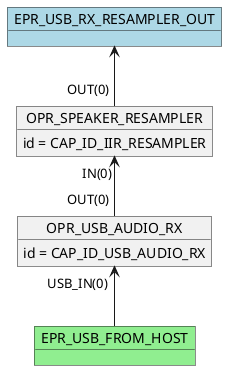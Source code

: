 @startuml

    object OPR_USB_AUDIO_RX
    OPR_USB_AUDIO_RX : id = CAP_ID_USB_AUDIO_RX
    object OPR_SPEAKER_RESAMPLER
    OPR_SPEAKER_RESAMPLER : id = CAP_ID_IIR_RESAMPLER
    OPR_SPEAKER_RESAMPLER "IN(0)"<-- "OUT(0)" OPR_USB_AUDIO_RX
    object EPR_USB_FROM_HOST #lightgreen
    OPR_USB_AUDIO_RX "USB_IN(0)" <-- EPR_USB_FROM_HOST
    object EPR_USB_RX_RESAMPLER_OUT #lightblue
    EPR_USB_RX_RESAMPLER_OUT <-- "OUT(0)" OPR_SPEAKER_RESAMPLER
@enduml
